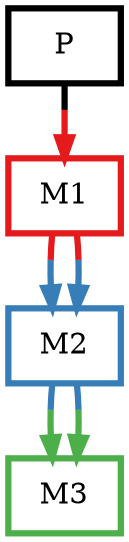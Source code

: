 digraph barS {
	{
		rank=same
	0 [shape=box,penwidth=3,colorscheme=set19,color=0,label="P"]
	}
	{
		rank=same
		3 [shape=box,penwidth=3,colorscheme=set19,color=3,label="M3"]
	}
	2 [shape=box,penwidth=3,colorscheme=set19,color=2,label="M2"]
	1 [shape=box,penwidth=3,colorscheme=set19,color=1,label="M1"]
	2 -> 3 [penwidth=3,colorscheme=set19,color="2;0.5:3"]
	2 -> 3 [penwidth=3,colorscheme=set19,color="2;0.5:3"]
	1 -> 2 [penwidth=3,colorscheme=set19,color="1;0.5:2"]
	1 -> 2 [penwidth=3,colorscheme=set19,color="1;0.5:2"]
	0 -> 1 [penwidth=3,colorscheme=set19,color="0;0.5:1"]
}

